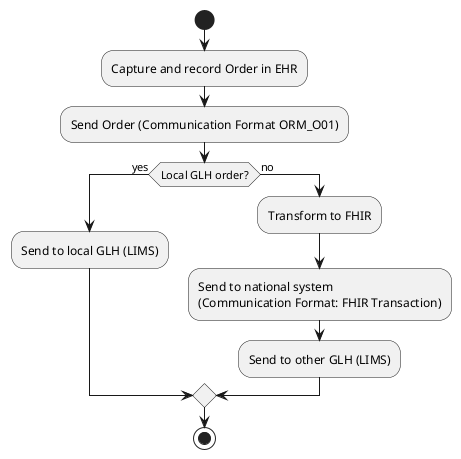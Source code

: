 @startuml

start

:Capture and record Order in EHR;
:Send Order (Communication Format ORM_O01);
if (Local GLH order?) then (yes)
label sp_lab2
:Send to local GLH (LIMS);
else (no)
:Transform to FHIR;
:Send to national system
(Communication Format: FHIR Transaction);
:Send to other GLH (LIMS);
endif

stop

@enduml

